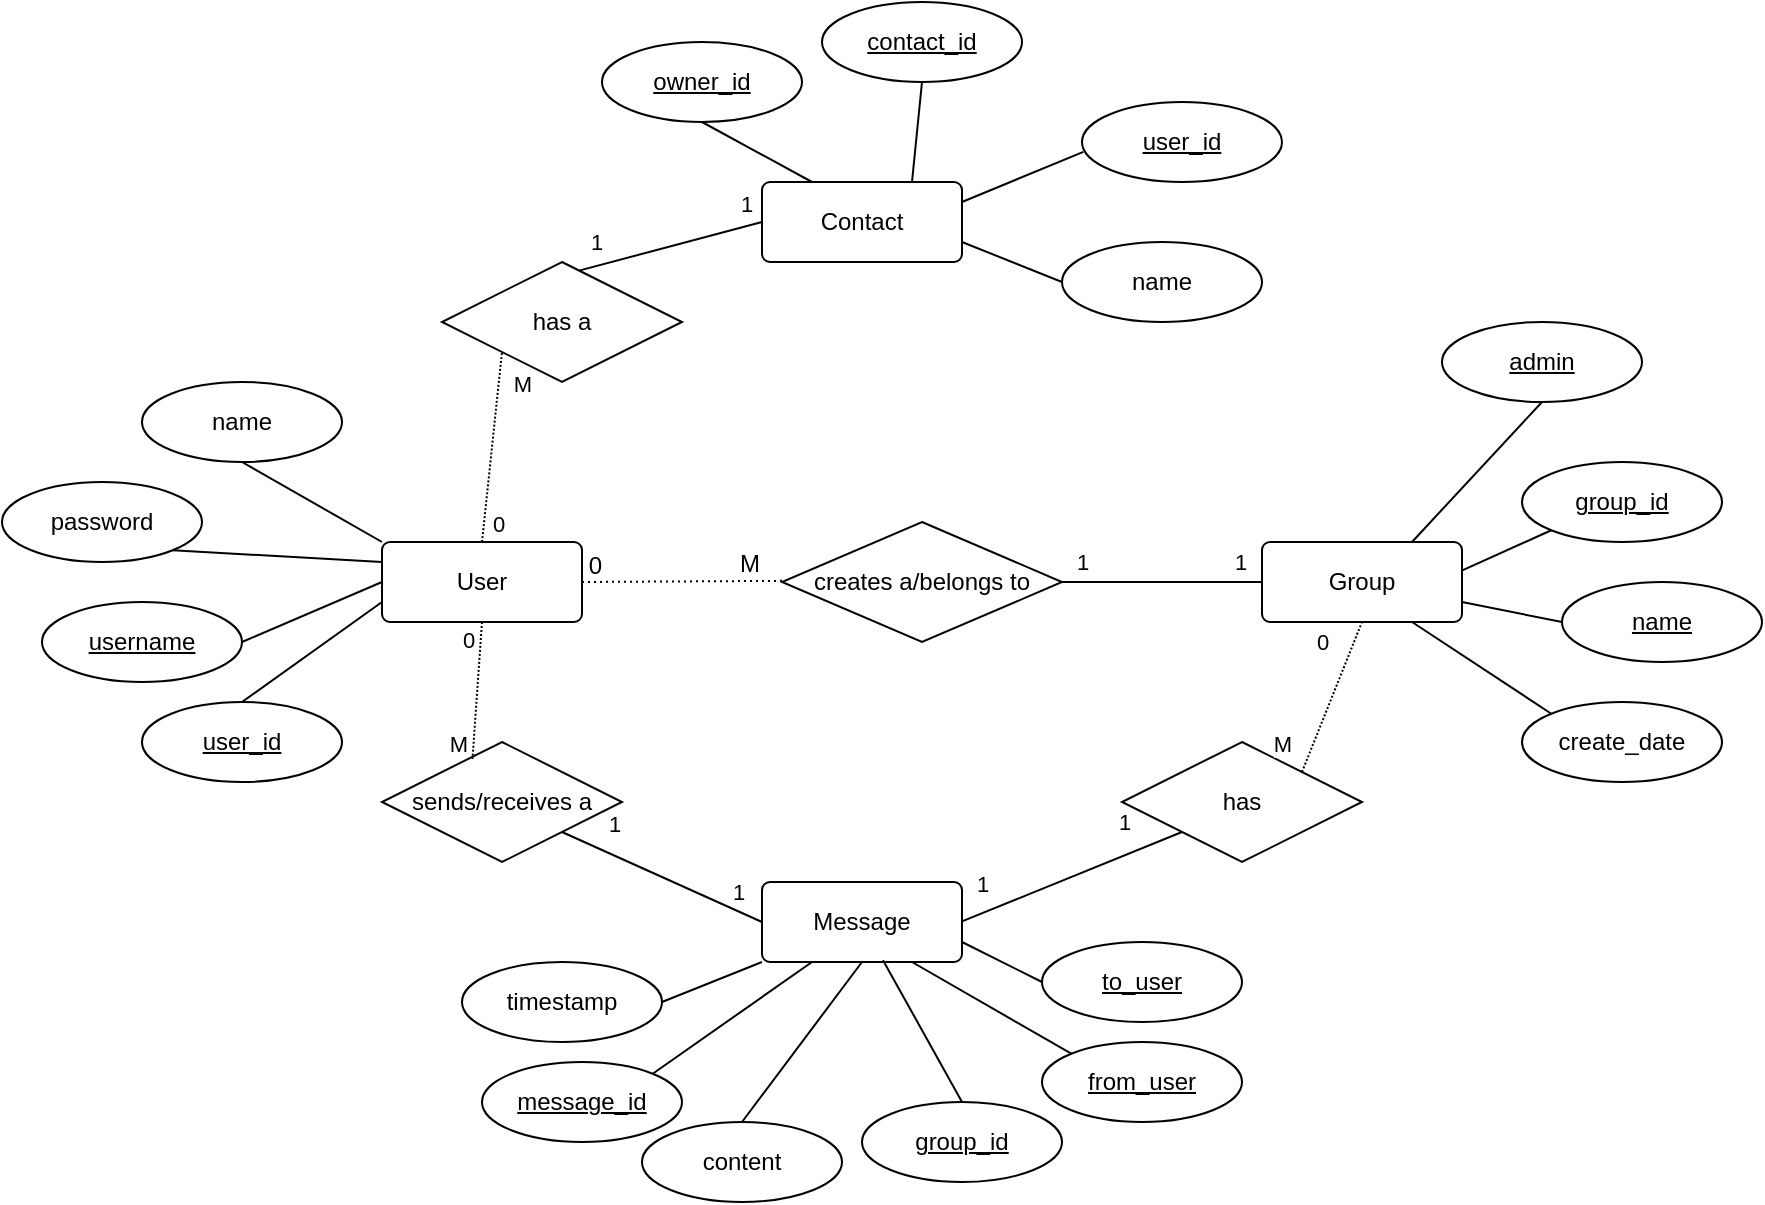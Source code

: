<mxfile version="15.8.0" type="github">
  <diagram id="R2lEEEUBdFMjLlhIrx00" name="Page-1">
    <mxGraphModel dx="2028" dy="641" grid="1" gridSize="10" guides="1" tooltips="1" connect="1" arrows="1" fold="1" page="1" pageScale="1" pageWidth="850" pageHeight="1100" math="0" shadow="0" extFonts="Permanent Marker^https://fonts.googleapis.com/css?family=Permanent+Marker">
      <root>
        <mxCell id="0" />
        <mxCell id="1" parent="0" />
        <mxCell id="Auwn1AMFD1ajKhrkjhOZ-86" value="" style="group;align=center;" parent="1" vertex="1" connectable="0">
          <mxGeometry x="-70" y="30" width="880" height="600" as="geometry" />
        </mxCell>
        <mxCell id="Auwn1AMFD1ajKhrkjhOZ-1" value="User" style="rounded=1;arcSize=10;whiteSpace=wrap;html=1;align=center;" parent="Auwn1AMFD1ajKhrkjhOZ-86" vertex="1">
          <mxGeometry x="190" y="270" width="100" height="40" as="geometry" />
        </mxCell>
        <mxCell id="Auwn1AMFD1ajKhrkjhOZ-2" value="Message" style="rounded=1;arcSize=10;whiteSpace=wrap;html=1;align=center;" parent="Auwn1AMFD1ajKhrkjhOZ-86" vertex="1">
          <mxGeometry x="380" y="440" width="100" height="40" as="geometry" />
        </mxCell>
        <mxCell id="Auwn1AMFD1ajKhrkjhOZ-3" value="Group" style="rounded=1;arcSize=10;whiteSpace=wrap;html=1;align=center;" parent="Auwn1AMFD1ajKhrkjhOZ-86" vertex="1">
          <mxGeometry x="630" y="270" width="100" height="40" as="geometry" />
        </mxCell>
        <mxCell id="Auwn1AMFD1ajKhrkjhOZ-12" value="0" style="resizable=0;html=1;align=right;verticalAlign=bottom;" parent="Auwn1AMFD1ajKhrkjhOZ-86" connectable="0" vertex="1">
          <mxGeometry x="300.001" y="290.001" as="geometry" />
        </mxCell>
        <mxCell id="Auwn1AMFD1ajKhrkjhOZ-13" value="creates a/belongs to" style="shape=rhombus;perimeter=rhombusPerimeter;whiteSpace=wrap;html=1;align=center;" parent="Auwn1AMFD1ajKhrkjhOZ-86" vertex="1">
          <mxGeometry x="390" y="260" width="140" height="60" as="geometry" />
        </mxCell>
        <mxCell id="Auwn1AMFD1ajKhrkjhOZ-14" value="sends/receives a" style="shape=rhombus;perimeter=rhombusPerimeter;whiteSpace=wrap;html=1;align=center;" parent="Auwn1AMFD1ajKhrkjhOZ-86" vertex="1">
          <mxGeometry x="190" y="370" width="120" height="60" as="geometry" />
        </mxCell>
        <mxCell id="Auwn1AMFD1ajKhrkjhOZ-18" value="" style="endArrow=none;html=1;rounded=0;dashed=1;dashPattern=1 2;entryX=0;entryY=0.5;entryDx=0;entryDy=0;exitX=1;exitY=0.5;exitDx=0;exitDy=0;" parent="Auwn1AMFD1ajKhrkjhOZ-86" source="Auwn1AMFD1ajKhrkjhOZ-1" edge="1">
          <mxGeometry relative="1" as="geometry">
            <mxPoint x="310" y="280" as="sourcePoint" />
            <mxPoint x="390" y="289.43" as="targetPoint" />
          </mxGeometry>
        </mxCell>
        <mxCell id="Auwn1AMFD1ajKhrkjhOZ-19" value="M" style="resizable=0;html=1;align=right;verticalAlign=bottom;" parent="Auwn1AMFD1ajKhrkjhOZ-18" connectable="0" vertex="1">
          <mxGeometry x="1" relative="1" as="geometry">
            <mxPoint x="-10" as="offset" />
          </mxGeometry>
        </mxCell>
        <mxCell id="Auwn1AMFD1ajKhrkjhOZ-21" value="" style="endArrow=none;html=1;rounded=0;exitX=1;exitY=0.5;exitDx=0;exitDy=0;entryX=0;entryY=0.5;entryDx=0;entryDy=0;" parent="Auwn1AMFD1ajKhrkjhOZ-86" source="Auwn1AMFD1ajKhrkjhOZ-13" target="Auwn1AMFD1ajKhrkjhOZ-3" edge="1">
          <mxGeometry relative="1" as="geometry">
            <mxPoint x="520" y="300" as="sourcePoint" />
            <mxPoint x="620" y="290" as="targetPoint" />
          </mxGeometry>
        </mxCell>
        <mxCell id="Auwn1AMFD1ajKhrkjhOZ-22" value="1" style="edgeLabel;html=1;align=center;verticalAlign=middle;resizable=0;points=[];" parent="Auwn1AMFD1ajKhrkjhOZ-21" vertex="1" connectable="0">
          <mxGeometry x="-0.805" y="2" relative="1" as="geometry">
            <mxPoint y="-8" as="offset" />
          </mxGeometry>
        </mxCell>
        <mxCell id="Auwn1AMFD1ajKhrkjhOZ-23" value="1" style="edgeLabel;html=1;align=center;verticalAlign=middle;resizable=0;points=[];" parent="Auwn1AMFD1ajKhrkjhOZ-21" vertex="1" connectable="0">
          <mxGeometry x="0.776" y="1" relative="1" as="geometry">
            <mxPoint y="-9" as="offset" />
          </mxGeometry>
        </mxCell>
        <mxCell id="Auwn1AMFD1ajKhrkjhOZ-24" value="" style="endArrow=none;html=1;rounded=0;dashed=1;dashPattern=1 1;exitX=0.5;exitY=1;exitDx=0;exitDy=0;entryX=0.377;entryY=0.142;entryDx=0;entryDy=0;entryPerimeter=0;" parent="Auwn1AMFD1ajKhrkjhOZ-86" source="Auwn1AMFD1ajKhrkjhOZ-1" target="Auwn1AMFD1ajKhrkjhOZ-14" edge="1">
          <mxGeometry relative="1" as="geometry">
            <mxPoint x="240" y="380" as="sourcePoint" />
            <mxPoint x="400" y="380" as="targetPoint" />
          </mxGeometry>
        </mxCell>
        <mxCell id="Auwn1AMFD1ajKhrkjhOZ-25" value="0" style="edgeLabel;html=1;align=center;verticalAlign=middle;resizable=0;points=[];" parent="Auwn1AMFD1ajKhrkjhOZ-24" vertex="1" connectable="0">
          <mxGeometry x="-0.833" y="-1" relative="1" as="geometry">
            <mxPoint x="-6" y="3" as="offset" />
          </mxGeometry>
        </mxCell>
        <mxCell id="Auwn1AMFD1ajKhrkjhOZ-26" value="M" style="edgeLabel;html=1;align=center;verticalAlign=middle;resizable=0;points=[];" parent="Auwn1AMFD1ajKhrkjhOZ-24" vertex="1" connectable="0">
          <mxGeometry x="0.813" y="-1" relative="1" as="geometry">
            <mxPoint x="-7" y="-2" as="offset" />
          </mxGeometry>
        </mxCell>
        <mxCell id="Auwn1AMFD1ajKhrkjhOZ-30" value="username" style="ellipse;whiteSpace=wrap;html=1;align=center;fontStyle=4" parent="Auwn1AMFD1ajKhrkjhOZ-86" vertex="1">
          <mxGeometry x="20" y="300" width="100" height="40" as="geometry" />
        </mxCell>
        <mxCell id="Auwn1AMFD1ajKhrkjhOZ-31" value="user_id" style="ellipse;whiteSpace=wrap;html=1;align=center;fontStyle=4;" parent="Auwn1AMFD1ajKhrkjhOZ-86" vertex="1">
          <mxGeometry x="70" y="350" width="100" height="40" as="geometry" />
        </mxCell>
        <mxCell id="Auwn1AMFD1ajKhrkjhOZ-32" value="" style="endArrow=none;html=1;rounded=0;exitX=0.5;exitY=0;exitDx=0;exitDy=0;entryX=0;entryY=0.75;entryDx=0;entryDy=0;" parent="Auwn1AMFD1ajKhrkjhOZ-86" source="Auwn1AMFD1ajKhrkjhOZ-31" target="Auwn1AMFD1ajKhrkjhOZ-1" edge="1">
          <mxGeometry relative="1" as="geometry">
            <mxPoint x="110" y="260" as="sourcePoint" />
            <mxPoint x="270" y="260" as="targetPoint" />
          </mxGeometry>
        </mxCell>
        <mxCell id="Auwn1AMFD1ajKhrkjhOZ-35" value="" style="endArrow=none;html=1;rounded=0;exitX=1;exitY=0.5;exitDx=0;exitDy=0;entryX=0;entryY=0.5;entryDx=0;entryDy=0;" parent="Auwn1AMFD1ajKhrkjhOZ-86" source="Auwn1AMFD1ajKhrkjhOZ-30" target="Auwn1AMFD1ajKhrkjhOZ-1" edge="1">
          <mxGeometry relative="1" as="geometry">
            <mxPoint x="240" y="380" as="sourcePoint" />
            <mxPoint x="400" y="380" as="targetPoint" />
          </mxGeometry>
        </mxCell>
        <mxCell id="Auwn1AMFD1ajKhrkjhOZ-36" value="password" style="ellipse;whiteSpace=wrap;html=1;align=center;" parent="Auwn1AMFD1ajKhrkjhOZ-86" vertex="1">
          <mxGeometry y="240" width="100" height="40" as="geometry" />
        </mxCell>
        <mxCell id="Auwn1AMFD1ajKhrkjhOZ-37" value="" style="endArrow=none;html=1;rounded=0;entryX=1;entryY=1;entryDx=0;entryDy=0;exitX=0;exitY=0.25;exitDx=0;exitDy=0;" parent="Auwn1AMFD1ajKhrkjhOZ-86" source="Auwn1AMFD1ajKhrkjhOZ-1" target="Auwn1AMFD1ajKhrkjhOZ-36" edge="1">
          <mxGeometry relative="1" as="geometry">
            <mxPoint x="240" y="380" as="sourcePoint" />
            <mxPoint x="400" y="380" as="targetPoint" />
          </mxGeometry>
        </mxCell>
        <mxCell id="Auwn1AMFD1ajKhrkjhOZ-39" value="name" style="ellipse;whiteSpace=wrap;html=1;align=center;" parent="Auwn1AMFD1ajKhrkjhOZ-86" vertex="1">
          <mxGeometry x="70" y="190" width="100" height="40" as="geometry" />
        </mxCell>
        <mxCell id="Auwn1AMFD1ajKhrkjhOZ-40" value="" style="endArrow=none;html=1;rounded=0;exitX=0.5;exitY=1;exitDx=0;exitDy=0;entryX=0;entryY=0;entryDx=0;entryDy=0;" parent="Auwn1AMFD1ajKhrkjhOZ-86" source="Auwn1AMFD1ajKhrkjhOZ-39" target="Auwn1AMFD1ajKhrkjhOZ-1" edge="1">
          <mxGeometry relative="1" as="geometry">
            <mxPoint x="240" y="380" as="sourcePoint" />
            <mxPoint x="400" y="380" as="targetPoint" />
          </mxGeometry>
        </mxCell>
        <mxCell id="Auwn1AMFD1ajKhrkjhOZ-41" value="Contact" style="rounded=1;arcSize=10;whiteSpace=wrap;html=1;align=center;" parent="Auwn1AMFD1ajKhrkjhOZ-86" vertex="1">
          <mxGeometry x="380" y="90" width="100" height="40" as="geometry" />
        </mxCell>
        <mxCell id="Auwn1AMFD1ajKhrkjhOZ-42" value="has a" style="shape=rhombus;perimeter=rhombusPerimeter;whiteSpace=wrap;html=1;align=center;" parent="Auwn1AMFD1ajKhrkjhOZ-86" vertex="1">
          <mxGeometry x="220" y="130" width="120" height="60" as="geometry" />
        </mxCell>
        <mxCell id="Auwn1AMFD1ajKhrkjhOZ-43" value="" style="endArrow=none;html=1;rounded=0;entryX=0;entryY=1;entryDx=0;entryDy=0;exitX=0.5;exitY=0;exitDx=0;exitDy=0;dashed=1;dashPattern=1 1;" parent="Auwn1AMFD1ajKhrkjhOZ-86" source="Auwn1AMFD1ajKhrkjhOZ-1" target="Auwn1AMFD1ajKhrkjhOZ-42" edge="1">
          <mxGeometry relative="1" as="geometry">
            <mxPoint x="170" y="209.71" as="sourcePoint" />
            <mxPoint x="330" y="209.71" as="targetPoint" />
          </mxGeometry>
        </mxCell>
        <mxCell id="Auwn1AMFD1ajKhrkjhOZ-48" value="0" style="edgeLabel;html=1;align=center;verticalAlign=middle;resizable=0;points=[];" parent="Auwn1AMFD1ajKhrkjhOZ-43" vertex="1" connectable="0">
          <mxGeometry x="-0.82" relative="1" as="geometry">
            <mxPoint x="7" y="-1" as="offset" />
          </mxGeometry>
        </mxCell>
        <mxCell id="Auwn1AMFD1ajKhrkjhOZ-49" value="M" style="edgeLabel;html=1;align=center;verticalAlign=middle;resizable=0;points=[];" parent="Auwn1AMFD1ajKhrkjhOZ-43" vertex="1" connectable="0">
          <mxGeometry x="0.802" relative="1" as="geometry">
            <mxPoint x="11" y="6" as="offset" />
          </mxGeometry>
        </mxCell>
        <mxCell id="Auwn1AMFD1ajKhrkjhOZ-45" value="" style="endArrow=none;html=1;rounded=0;exitX=0.571;exitY=0.072;exitDx=0;exitDy=0;entryX=0;entryY=0.5;entryDx=0;entryDy=0;exitPerimeter=0;" parent="Auwn1AMFD1ajKhrkjhOZ-86" source="Auwn1AMFD1ajKhrkjhOZ-42" target="Auwn1AMFD1ajKhrkjhOZ-41" edge="1">
          <mxGeometry relative="1" as="geometry">
            <mxPoint x="360" y="200" as="sourcePoint" />
            <mxPoint x="520" y="200" as="targetPoint" />
          </mxGeometry>
        </mxCell>
        <mxCell id="Auwn1AMFD1ajKhrkjhOZ-46" value="1" style="edgeLabel;html=1;align=center;verticalAlign=middle;resizable=0;points=[];" parent="Auwn1AMFD1ajKhrkjhOZ-45" vertex="1" connectable="0">
          <mxGeometry x="0.811" y="-1" relative="1" as="geometry">
            <mxPoint y="-13" as="offset" />
          </mxGeometry>
        </mxCell>
        <mxCell id="Auwn1AMFD1ajKhrkjhOZ-47" value="1" style="edgeLabel;html=1;align=center;verticalAlign=middle;resizable=0;points=[];" parent="Auwn1AMFD1ajKhrkjhOZ-45" vertex="1" connectable="0">
          <mxGeometry x="-0.813" y="1" relative="1" as="geometry">
            <mxPoint y="-11" as="offset" />
          </mxGeometry>
        </mxCell>
        <mxCell id="Auwn1AMFD1ajKhrkjhOZ-50" value="has" style="shape=rhombus;perimeter=rhombusPerimeter;whiteSpace=wrap;html=1;align=center;" parent="Auwn1AMFD1ajKhrkjhOZ-86" vertex="1">
          <mxGeometry x="560" y="370" width="120" height="60" as="geometry" />
        </mxCell>
        <mxCell id="Auwn1AMFD1ajKhrkjhOZ-51" value="" style="endArrow=none;html=1;rounded=0;entryX=0;entryY=1;entryDx=0;entryDy=0;" parent="Auwn1AMFD1ajKhrkjhOZ-86" target="Auwn1AMFD1ajKhrkjhOZ-50" edge="1">
          <mxGeometry relative="1" as="geometry">
            <mxPoint x="480" y="459.71" as="sourcePoint" />
            <mxPoint x="640" y="459.71" as="targetPoint" />
          </mxGeometry>
        </mxCell>
        <mxCell id="Auwn1AMFD1ajKhrkjhOZ-53" value="1" style="edgeLabel;html=1;align=center;verticalAlign=middle;resizable=0;points=[];" parent="Auwn1AMFD1ajKhrkjhOZ-51" vertex="1" connectable="0">
          <mxGeometry x="-0.587" relative="1" as="geometry">
            <mxPoint x="-13" y="-10" as="offset" />
          </mxGeometry>
        </mxCell>
        <mxCell id="Auwn1AMFD1ajKhrkjhOZ-54" value="1" style="edgeLabel;html=1;align=center;verticalAlign=middle;resizable=0;points=[];" parent="Auwn1AMFD1ajKhrkjhOZ-51" vertex="1" connectable="0">
          <mxGeometry x="0.794" relative="1" as="geometry">
            <mxPoint x="-18" y="-10" as="offset" />
          </mxGeometry>
        </mxCell>
        <mxCell id="Auwn1AMFD1ajKhrkjhOZ-52" value="" style="endArrow=none;html=1;rounded=0;dashed=1;dashPattern=1 1;entryX=0.5;entryY=1;entryDx=0;entryDy=0;exitX=1;exitY=0;exitDx=0;exitDy=0;" parent="Auwn1AMFD1ajKhrkjhOZ-86" source="Auwn1AMFD1ajKhrkjhOZ-50" target="Auwn1AMFD1ajKhrkjhOZ-3" edge="1">
          <mxGeometry relative="1" as="geometry">
            <mxPoint x="600" y="350" as="sourcePoint" />
            <mxPoint x="760" y="350" as="targetPoint" />
          </mxGeometry>
        </mxCell>
        <mxCell id="Auwn1AMFD1ajKhrkjhOZ-55" value="M" style="edgeLabel;html=1;align=center;verticalAlign=middle;resizable=0;points=[];" parent="Auwn1AMFD1ajKhrkjhOZ-52" vertex="1" connectable="0">
          <mxGeometry x="-0.706" y="1" relative="1" as="geometry">
            <mxPoint x="-14" y="-3" as="offset" />
          </mxGeometry>
        </mxCell>
        <mxCell id="Auwn1AMFD1ajKhrkjhOZ-56" value="0" style="edgeLabel;html=1;align=center;verticalAlign=middle;resizable=0;points=[];" parent="Auwn1AMFD1ajKhrkjhOZ-52" vertex="1" connectable="0">
          <mxGeometry x="0.839" y="-1" relative="1" as="geometry">
            <mxPoint x="-19" y="4" as="offset" />
          </mxGeometry>
        </mxCell>
        <mxCell id="Auwn1AMFD1ajKhrkjhOZ-57" value="user_id" style="ellipse;whiteSpace=wrap;html=1;align=center;fontStyle=4" parent="Auwn1AMFD1ajKhrkjhOZ-86" vertex="1">
          <mxGeometry x="540" y="50" width="100" height="40" as="geometry" />
        </mxCell>
        <mxCell id="Auwn1AMFD1ajKhrkjhOZ-58" value="contact_id" style="ellipse;whiteSpace=wrap;html=1;align=center;fontStyle=4;" parent="Auwn1AMFD1ajKhrkjhOZ-86" vertex="1">
          <mxGeometry x="410" width="100" height="40" as="geometry" />
        </mxCell>
        <mxCell id="Auwn1AMFD1ajKhrkjhOZ-59" value="message_id" style="ellipse;whiteSpace=wrap;html=1;align=center;fontStyle=4;" parent="Auwn1AMFD1ajKhrkjhOZ-86" vertex="1">
          <mxGeometry x="240" y="530" width="100" height="40" as="geometry" />
        </mxCell>
        <mxCell id="Auwn1AMFD1ajKhrkjhOZ-60" value="to_user" style="ellipse;whiteSpace=wrap;html=1;align=center;fontStyle=4;" parent="Auwn1AMFD1ajKhrkjhOZ-86" vertex="1">
          <mxGeometry x="520" y="470" width="100" height="40" as="geometry" />
        </mxCell>
        <mxCell id="Auwn1AMFD1ajKhrkjhOZ-61" value="from_user" style="ellipse;whiteSpace=wrap;html=1;align=center;fontStyle=4;" parent="Auwn1AMFD1ajKhrkjhOZ-86" vertex="1">
          <mxGeometry x="520" y="520" width="100" height="40" as="geometry" />
        </mxCell>
        <mxCell id="Auwn1AMFD1ajKhrkjhOZ-62" value="timestamp" style="ellipse;whiteSpace=wrap;html=1;align=center;" parent="Auwn1AMFD1ajKhrkjhOZ-86" vertex="1">
          <mxGeometry x="230" y="480" width="100" height="40" as="geometry" />
        </mxCell>
        <mxCell id="Auwn1AMFD1ajKhrkjhOZ-63" value="content" style="ellipse;whiteSpace=wrap;html=1;align=center;" parent="Auwn1AMFD1ajKhrkjhOZ-86" vertex="1">
          <mxGeometry x="320" y="560" width="100" height="40" as="geometry" />
        </mxCell>
        <mxCell id="Auwn1AMFD1ajKhrkjhOZ-64" value="name" style="ellipse;whiteSpace=wrap;html=1;align=center;" parent="Auwn1AMFD1ajKhrkjhOZ-86" vertex="1">
          <mxGeometry x="530" y="120" width="100" height="40" as="geometry" />
        </mxCell>
        <mxCell id="Auwn1AMFD1ajKhrkjhOZ-65" value="" style="endArrow=none;html=1;rounded=0;entryX=0;entryY=0.5;entryDx=0;entryDy=0;exitX=1;exitY=0.75;exitDx=0;exitDy=0;" parent="Auwn1AMFD1ajKhrkjhOZ-86" source="Auwn1AMFD1ajKhrkjhOZ-41" target="Auwn1AMFD1ajKhrkjhOZ-64" edge="1">
          <mxGeometry relative="1" as="geometry">
            <mxPoint x="240" y="320" as="sourcePoint" />
            <mxPoint x="400" y="320" as="targetPoint" />
          </mxGeometry>
        </mxCell>
        <mxCell id="Auwn1AMFD1ajKhrkjhOZ-66" value="" style="endArrow=none;html=1;rounded=0;entryX=0.007;entryY=0.623;entryDx=0;entryDy=0;exitX=1;exitY=1;exitDx=0;exitDy=0;entryPerimeter=0;" parent="Auwn1AMFD1ajKhrkjhOZ-86" target="Auwn1AMFD1ajKhrkjhOZ-57" edge="1">
          <mxGeometry relative="1" as="geometry">
            <mxPoint x="480" y="100" as="sourcePoint" />
            <mxPoint x="530" y="110" as="targetPoint" />
          </mxGeometry>
        </mxCell>
        <mxCell id="Auwn1AMFD1ajKhrkjhOZ-67" value="" style="endArrow=none;html=1;rounded=0;entryX=0.5;entryY=1;entryDx=0;entryDy=0;exitX=0.75;exitY=0;exitDx=0;exitDy=0;" parent="Auwn1AMFD1ajKhrkjhOZ-86" source="Auwn1AMFD1ajKhrkjhOZ-41" target="Auwn1AMFD1ajKhrkjhOZ-58" edge="1">
          <mxGeometry relative="1" as="geometry">
            <mxPoint x="500" y="150" as="sourcePoint" />
            <mxPoint x="550" y="160" as="targetPoint" />
          </mxGeometry>
        </mxCell>
        <mxCell id="Auwn1AMFD1ajKhrkjhOZ-68" value="" style="endArrow=none;html=1;rounded=0;entryX=0.5;entryY=0;entryDx=0;entryDy=0;exitX=0.5;exitY=1;exitDx=0;exitDy=0;" parent="Auwn1AMFD1ajKhrkjhOZ-86" source="Auwn1AMFD1ajKhrkjhOZ-2" target="Auwn1AMFD1ajKhrkjhOZ-63" edge="1">
          <mxGeometry relative="1" as="geometry">
            <mxPoint x="350" y="490" as="sourcePoint" />
            <mxPoint x="400" y="500" as="targetPoint" />
          </mxGeometry>
        </mxCell>
        <mxCell id="Auwn1AMFD1ajKhrkjhOZ-70" value="" style="endArrow=none;html=1;rounded=0;entryX=0;entryY=0;entryDx=0;entryDy=0;exitX=0.75;exitY=1;exitDx=0;exitDy=0;" parent="Auwn1AMFD1ajKhrkjhOZ-86" source="Auwn1AMFD1ajKhrkjhOZ-2" target="Auwn1AMFD1ajKhrkjhOZ-61" edge="1">
          <mxGeometry relative="1" as="geometry">
            <mxPoint x="580" y="510" as="sourcePoint" />
            <mxPoint x="630" y="520" as="targetPoint" />
          </mxGeometry>
        </mxCell>
        <mxCell id="Auwn1AMFD1ajKhrkjhOZ-71" value="" style="endArrow=none;html=1;rounded=0;entryX=0;entryY=0.5;entryDx=0;entryDy=0;exitX=1;exitY=0.75;exitDx=0;exitDy=0;" parent="Auwn1AMFD1ajKhrkjhOZ-86" source="Auwn1AMFD1ajKhrkjhOZ-2" target="Auwn1AMFD1ajKhrkjhOZ-60" edge="1">
          <mxGeometry relative="1" as="geometry">
            <mxPoint x="590" y="520" as="sourcePoint" />
            <mxPoint x="640" y="530" as="targetPoint" />
          </mxGeometry>
        </mxCell>
        <mxCell id="Auwn1AMFD1ajKhrkjhOZ-72" value="" style="endArrow=none;html=1;rounded=0;entryX=1;entryY=0.5;entryDx=0;entryDy=0;exitX=0;exitY=1;exitDx=0;exitDy=0;" parent="Auwn1AMFD1ajKhrkjhOZ-86" source="Auwn1AMFD1ajKhrkjhOZ-2" target="Auwn1AMFD1ajKhrkjhOZ-62" edge="1">
          <mxGeometry relative="1" as="geometry">
            <mxPoint x="200" y="455" as="sourcePoint" />
            <mxPoint x="250" y="465" as="targetPoint" />
          </mxGeometry>
        </mxCell>
        <mxCell id="Auwn1AMFD1ajKhrkjhOZ-73" value="" style="endArrow=none;html=1;rounded=0;entryX=0.25;entryY=1;entryDx=0;entryDy=0;exitX=1;exitY=0;exitDx=0;exitDy=0;" parent="Auwn1AMFD1ajKhrkjhOZ-86" source="Auwn1AMFD1ajKhrkjhOZ-59" target="Auwn1AMFD1ajKhrkjhOZ-2" edge="1">
          <mxGeometry relative="1" as="geometry">
            <mxPoint x="610" y="540" as="sourcePoint" />
            <mxPoint x="660" y="550" as="targetPoint" />
          </mxGeometry>
        </mxCell>
        <mxCell id="Auwn1AMFD1ajKhrkjhOZ-74" value="group_id" style="ellipse;whiteSpace=wrap;html=1;align=center;fontStyle=4;" parent="Auwn1AMFD1ajKhrkjhOZ-86" vertex="1">
          <mxGeometry x="430" y="550" width="100" height="40" as="geometry" />
        </mxCell>
        <mxCell id="Auwn1AMFD1ajKhrkjhOZ-75" value="" style="endArrow=none;html=1;rounded=0;entryX=0.5;entryY=0;entryDx=0;entryDy=0;exitX=0.605;exitY=0.977;exitDx=0;exitDy=0;exitPerimeter=0;" parent="Auwn1AMFD1ajKhrkjhOZ-86" source="Auwn1AMFD1ajKhrkjhOZ-2" target="Auwn1AMFD1ajKhrkjhOZ-74" edge="1">
          <mxGeometry relative="1" as="geometry">
            <mxPoint x="465" y="490" as="sourcePoint" />
            <mxPoint x="544.746" y="535.817" as="targetPoint" />
          </mxGeometry>
        </mxCell>
        <mxCell id="Auwn1AMFD1ajKhrkjhOZ-76" value="admin" style="ellipse;whiteSpace=wrap;html=1;align=center;fontStyle=4;" parent="Auwn1AMFD1ajKhrkjhOZ-86" vertex="1">
          <mxGeometry x="720" y="160" width="100" height="40" as="geometry" />
        </mxCell>
        <mxCell id="Auwn1AMFD1ajKhrkjhOZ-77" value="group_id" style="ellipse;whiteSpace=wrap;html=1;align=center;fontStyle=4;" parent="Auwn1AMFD1ajKhrkjhOZ-86" vertex="1">
          <mxGeometry x="760" y="230" width="100" height="40" as="geometry" />
        </mxCell>
        <mxCell id="Auwn1AMFD1ajKhrkjhOZ-78" value="name" style="ellipse;whiteSpace=wrap;html=1;align=center;fontStyle=4;" parent="Auwn1AMFD1ajKhrkjhOZ-86" vertex="1">
          <mxGeometry x="780" y="290" width="100" height="40" as="geometry" />
        </mxCell>
        <mxCell id="Auwn1AMFD1ajKhrkjhOZ-79" value="create_date" style="ellipse;whiteSpace=wrap;html=1;align=center;fontStyle=0;" parent="Auwn1AMFD1ajKhrkjhOZ-86" vertex="1">
          <mxGeometry x="760" y="350" width="100" height="40" as="geometry" />
        </mxCell>
        <mxCell id="Auwn1AMFD1ajKhrkjhOZ-80" value="" style="endArrow=none;html=1;rounded=0;entryX=0.5;entryY=1;entryDx=0;entryDy=0;exitX=0.75;exitY=0;exitDx=0;exitDy=0;" parent="Auwn1AMFD1ajKhrkjhOZ-86" source="Auwn1AMFD1ajKhrkjhOZ-3" target="Auwn1AMFD1ajKhrkjhOZ-76" edge="1">
          <mxGeometry relative="1" as="geometry">
            <mxPoint x="800" y="210" as="sourcePoint" />
            <mxPoint x="850" y="230" as="targetPoint" />
          </mxGeometry>
        </mxCell>
        <mxCell id="Auwn1AMFD1ajKhrkjhOZ-82" value="" style="endArrow=none;html=1;rounded=0;entryX=0;entryY=1;entryDx=0;entryDy=0;exitX=0.996;exitY=0.361;exitDx=0;exitDy=0;exitPerimeter=0;" parent="Auwn1AMFD1ajKhrkjhOZ-86" source="Auwn1AMFD1ajKhrkjhOZ-3" target="Auwn1AMFD1ajKhrkjhOZ-77" edge="1">
          <mxGeometry relative="1" as="geometry">
            <mxPoint x="810" y="220" as="sourcePoint" />
            <mxPoint x="860" y="240" as="targetPoint" />
          </mxGeometry>
        </mxCell>
        <mxCell id="Auwn1AMFD1ajKhrkjhOZ-83" value="" style="endArrow=none;html=1;rounded=0;entryX=0;entryY=0;entryDx=0;entryDy=0;exitX=0.75;exitY=1;exitDx=0;exitDy=0;" parent="Auwn1AMFD1ajKhrkjhOZ-86" source="Auwn1AMFD1ajKhrkjhOZ-3" target="Auwn1AMFD1ajKhrkjhOZ-79" edge="1">
          <mxGeometry relative="1" as="geometry">
            <mxPoint x="820" y="230" as="sourcePoint" />
            <mxPoint x="870" y="250" as="targetPoint" />
          </mxGeometry>
        </mxCell>
        <mxCell id="Auwn1AMFD1ajKhrkjhOZ-84" value="" style="endArrow=none;html=1;rounded=0;entryX=0;entryY=0.5;entryDx=0;entryDy=0;exitX=1;exitY=0.75;exitDx=0;exitDy=0;" parent="Auwn1AMFD1ajKhrkjhOZ-86" source="Auwn1AMFD1ajKhrkjhOZ-3" target="Auwn1AMFD1ajKhrkjhOZ-78" edge="1">
          <mxGeometry relative="1" as="geometry">
            <mxPoint x="830" y="240" as="sourcePoint" />
            <mxPoint x="880" y="260" as="targetPoint" />
          </mxGeometry>
        </mxCell>
        <mxCell id="Auwn1AMFD1ajKhrkjhOZ-27" value="" style="endArrow=none;html=1;rounded=0;entryX=0;entryY=0.5;entryDx=0;entryDy=0;exitX=1;exitY=1;exitDx=0;exitDy=0;" parent="Auwn1AMFD1ajKhrkjhOZ-86" source="Auwn1AMFD1ajKhrkjhOZ-14" target="Auwn1AMFD1ajKhrkjhOZ-2" edge="1">
          <mxGeometry relative="1" as="geometry">
            <mxPoint x="240" y="380" as="sourcePoint" />
            <mxPoint x="400" y="380" as="targetPoint" />
          </mxGeometry>
        </mxCell>
        <mxCell id="Auwn1AMFD1ajKhrkjhOZ-28" value="1" style="edgeLabel;html=1;align=center;verticalAlign=middle;resizable=0;points=[];" parent="Auwn1AMFD1ajKhrkjhOZ-27" vertex="1" connectable="0">
          <mxGeometry x="-0.855" relative="1" as="geometry">
            <mxPoint x="18" y="-8" as="offset" />
          </mxGeometry>
        </mxCell>
        <mxCell id="Auwn1AMFD1ajKhrkjhOZ-29" value="1" style="edgeLabel;html=1;align=center;verticalAlign=middle;resizable=0;points=[];" parent="Auwn1AMFD1ajKhrkjhOZ-27" vertex="1" connectable="0">
          <mxGeometry x="0.753" y="1" relative="1" as="geometry">
            <mxPoint y="-9" as="offset" />
          </mxGeometry>
        </mxCell>
        <mxCell id="Auwn1AMFD1ajKhrkjhOZ-89" value="owner_id" style="ellipse;whiteSpace=wrap;html=1;align=center;fontStyle=4" parent="Auwn1AMFD1ajKhrkjhOZ-86" vertex="1">
          <mxGeometry x="300" y="20" width="100" height="40" as="geometry" />
        </mxCell>
        <mxCell id="Auwn1AMFD1ajKhrkjhOZ-90" value="" style="endArrow=none;html=1;rounded=0;entryX=0.5;entryY=1;entryDx=0;entryDy=0;exitX=0.25;exitY=0;exitDx=0;exitDy=0;" parent="Auwn1AMFD1ajKhrkjhOZ-86" source="Auwn1AMFD1ajKhrkjhOZ-41" target="Auwn1AMFD1ajKhrkjhOZ-89" edge="1">
          <mxGeometry relative="1" as="geometry">
            <mxPoint x="369.3" y="90" as="sourcePoint" />
            <mxPoint x="430.0" y="64.92" as="targetPoint" />
          </mxGeometry>
        </mxCell>
      </root>
    </mxGraphModel>
  </diagram>
</mxfile>
